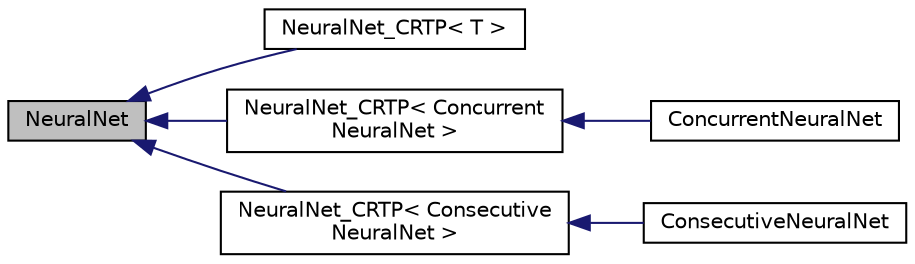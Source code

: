 digraph "NeuralNet"
{
  edge [fontname="Helvetica",fontsize="10",labelfontname="Helvetica",labelfontsize="10"];
  node [fontname="Helvetica",fontsize="10",shape=record];
  rankdir="LR";
  Node1 [label="NeuralNet",height=0.2,width=0.4,color="black", fillcolor="grey75", style="filled" fontcolor="black"];
  Node1 -> Node2 [dir="back",color="midnightblue",fontsize="10",style="solid",fontname="Helvetica"];
  Node2 [label="NeuralNet_CRTP\< T \>",height=0.2,width=0.4,color="black", fillcolor="white", style="filled",URL="$classNeuralNet__CRTP.html"];
  Node1 -> Node3 [dir="back",color="midnightblue",fontsize="10",style="solid",fontname="Helvetica"];
  Node3 [label="NeuralNet_CRTP\< Concurrent\lNeuralNet \>",height=0.2,width=0.4,color="black", fillcolor="white", style="filled",URL="$classNeuralNet__CRTP.html"];
  Node3 -> Node4 [dir="back",color="midnightblue",fontsize="10",style="solid",fontname="Helvetica"];
  Node4 [label="ConcurrentNeuralNet",height=0.2,width=0.4,color="black", fillcolor="white", style="filled",URL="$classConcurrentNeuralNet.html"];
  Node1 -> Node5 [dir="back",color="midnightblue",fontsize="10",style="solid",fontname="Helvetica"];
  Node5 [label="NeuralNet_CRTP\< Consecutive\lNeuralNet \>",height=0.2,width=0.4,color="black", fillcolor="white", style="filled",URL="$classNeuralNet__CRTP.html"];
  Node5 -> Node6 [dir="back",color="midnightblue",fontsize="10",style="solid",fontname="Helvetica"];
  Node6 [label="ConsecutiveNeuralNet",height=0.2,width=0.4,color="black", fillcolor="white", style="filled",URL="$classConsecutiveNeuralNet.html"];
}
